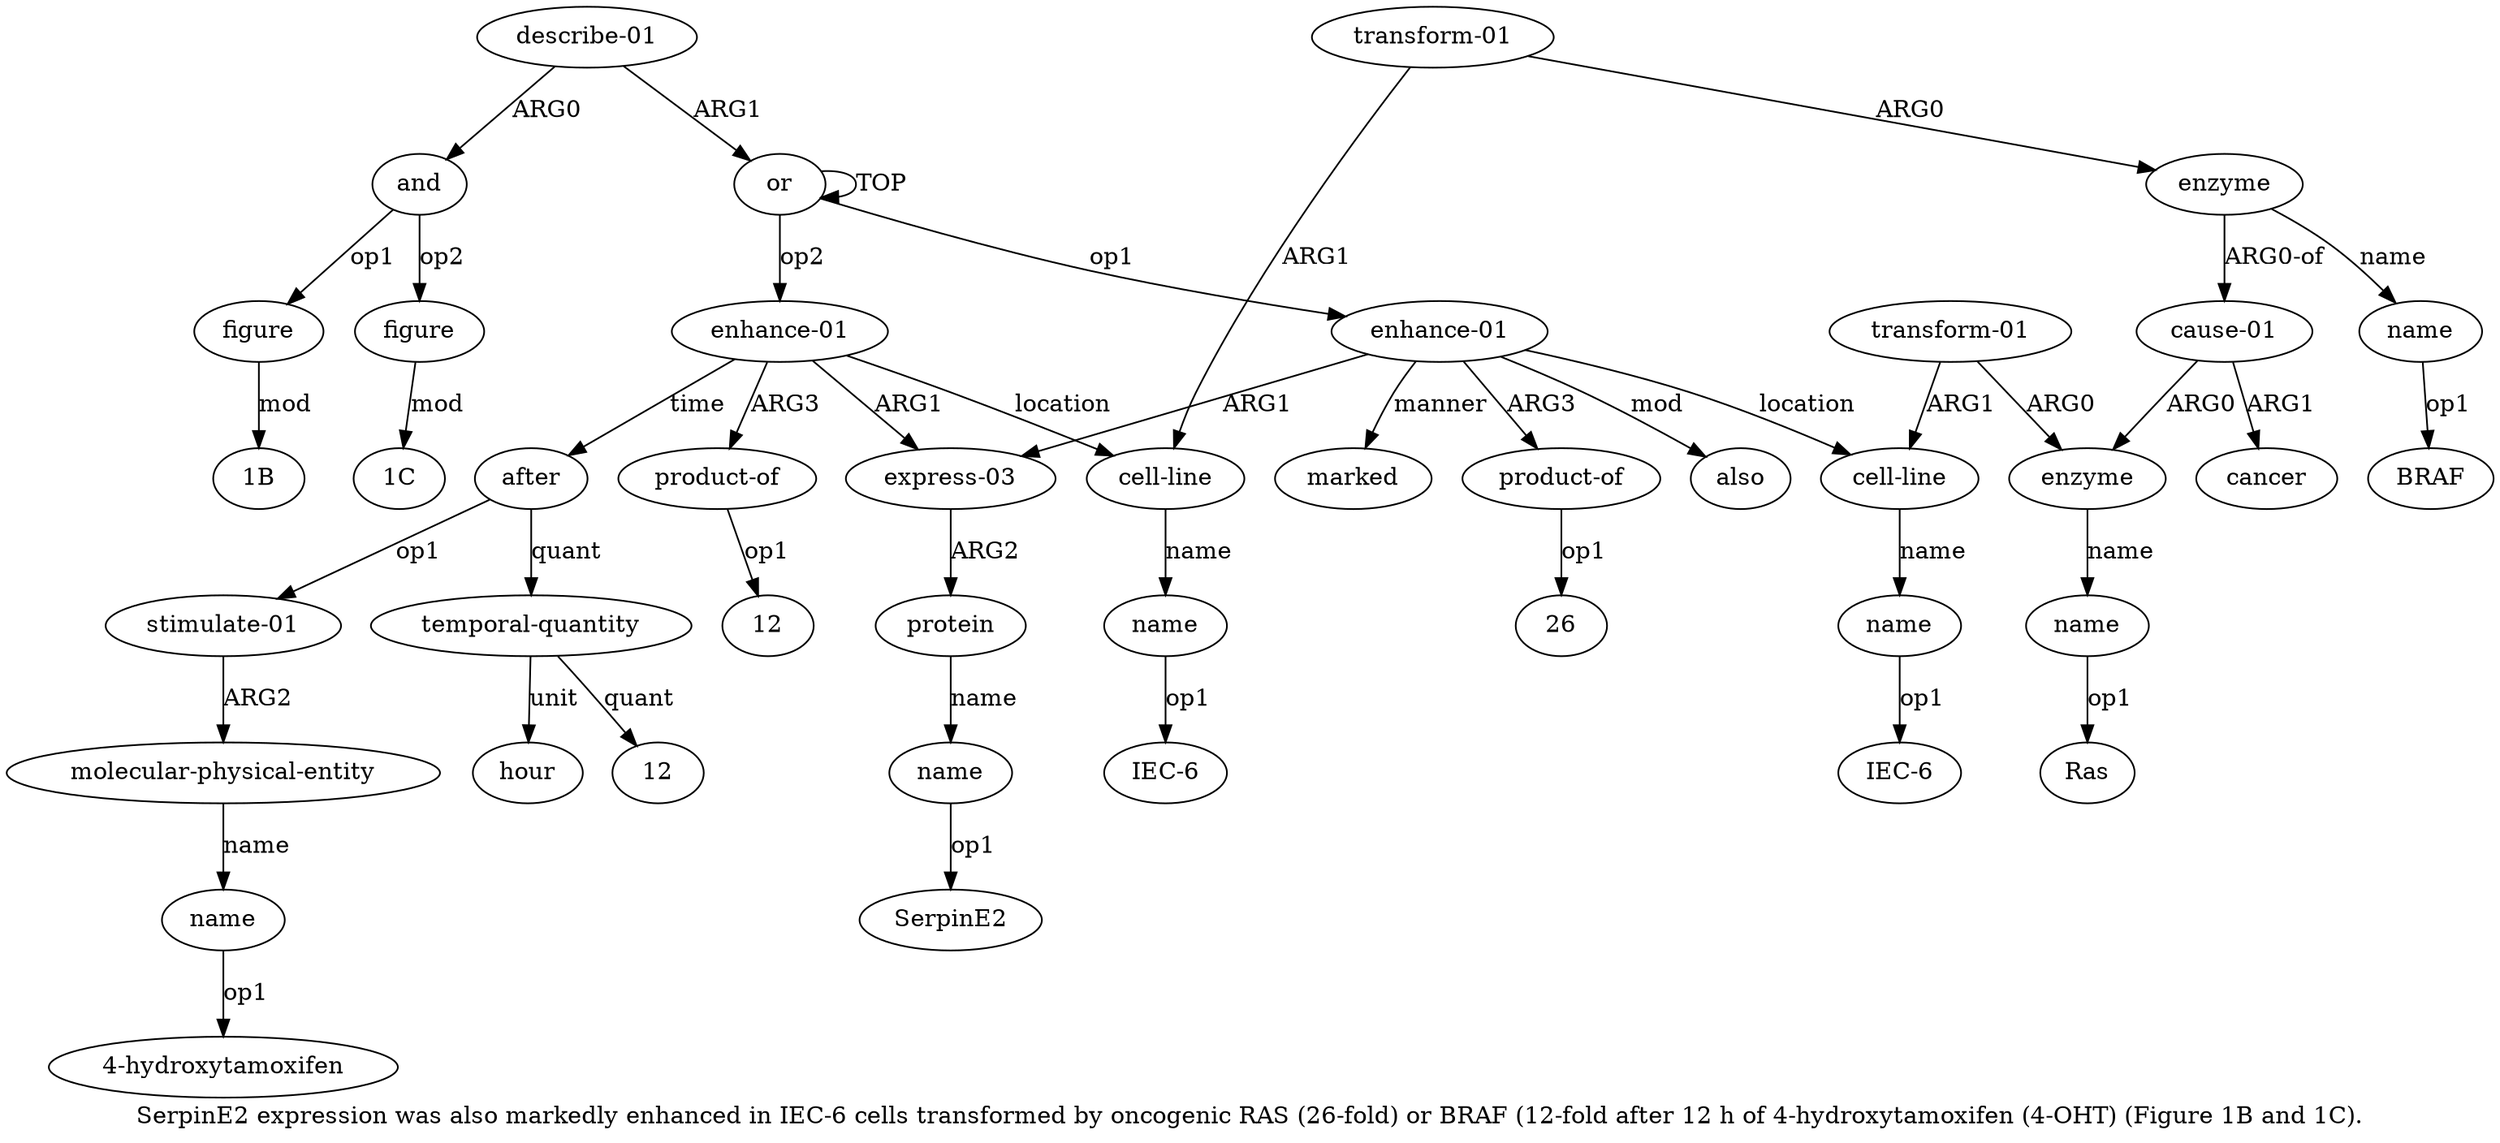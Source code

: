 digraph  {
	graph [label="SerpinE2 expression was also markedly enhanced in IEC-6 cells transformed by oncogenic RAS (26-fold) or BRAF (12-fold after 12 h \
of 4-hydroxytamoxifen (4-OHT) (Figure 1B and 1C)."];
	node [label="\N"];
	a20	 [color=black,
		gold_ind=20,
		gold_label=name,
		label=name,
		test_ind=20,
		test_label=name];
	"a20 4-hydroxytamoxifen"	 [color=black,
		gold_ind=-1,
		gold_label="4-hydroxytamoxifen",
		label="4-hydroxytamoxifen",
		test_ind=-1,
		test_label="4-hydroxytamoxifen"];
	a20 -> "a20 4-hydroxytamoxifen" [key=0,
	color=black,
	gold_label=op1,
	label=op1,
	test_label=op1];
a21 [color=black,
	gold_ind=21,
	gold_label="temporal-quantity",
	label="temporal-quantity",
	test_ind=21,
	test_label="temporal-quantity"];
a22 [color=black,
	gold_ind=22,
	gold_label=hour,
	label=hour,
	test_ind=22,
	test_label=hour];
a21 -> a22 [key=0,
color=black,
gold_label=unit,
label=unit,
test_label=unit];
"a21 12" [color=black,
gold_ind=-1,
gold_label=12,
label=12,
test_ind=-1,
test_label=12];
a21 -> "a21 12" [key=0,
color=black,
gold_label=quant,
label=quant,
test_label=quant];
a23 [color=black,
gold_ind=23,
gold_label="cell-line",
label="cell-line",
test_ind=23,
test_label="cell-line"];
a24 [color=black,
gold_ind=24,
gold_label=name,
label=name,
test_ind=24,
test_label=name];
a23 -> a24 [key=0,
color=black,
gold_label=name,
label=name,
test_label=name];
"a24 IEC-6" [color=black,
gold_ind=-1,
gold_label="IEC-6",
label="IEC-6",
test_ind=-1,
test_label="IEC-6"];
a24 -> "a24 IEC-6" [key=0,
color=black,
gold_label=op1,
label=op1,
test_label=op1];
a25 [color=black,
gold_ind=25,
gold_label="transform-01",
label="transform-01",
test_ind=25,
test_label="transform-01"];
a25 -> a23 [key=0,
color=black,
gold_label=ARG1,
label=ARG1,
test_label=ARG1];
a26 [color=black,
gold_ind=26,
gold_label=enzyme,
label=enzyme,
test_ind=26,
test_label=enzyme];
a25 -> a26 [key=0,
color=black,
gold_label=ARG0,
label=ARG0,
test_label=ARG0];
a27 [color=black,
gold_ind=27,
gold_label=name,
label=name,
test_ind=27,
test_label=name];
a26 -> a27 [key=0,
color=black,
gold_label=name,
label=name,
test_label=name];
a13 [color=black,
gold_ind=13,
gold_label="cause-01",
label="cause-01",
test_ind=13,
test_label="cause-01"];
a26 -> a13 [key=0,
color=black,
gold_label="ARG0-of",
label="ARG0-of",
test_label="ARG0-of"];
"a27 BRAF" [color=black,
gold_ind=-1,
gold_label=BRAF,
label=BRAF,
test_ind=-1,
test_label=BRAF];
a27 -> "a27 BRAF" [key=0,
color=black,
gold_label=op1,
label=op1,
test_label=op1];
a28 [color=black,
gold_ind=28,
gold_label="describe-01",
label="describe-01",
test_ind=28,
test_label="describe-01"];
a29 [color=black,
gold_ind=29,
gold_label=and,
label=and,
test_ind=29,
test_label=and];
a28 -> a29 [key=0,
color=black,
gold_label=ARG0,
label=ARG0,
test_label=ARG0];
a0 [color=black,
gold_ind=0,
gold_label=or,
label=or,
test_ind=0,
test_label=or];
a28 -> a0 [key=0,
color=black,
gold_label=ARG1,
label=ARG1,
test_label=ARG1];
a31 [color=black,
gold_ind=31,
gold_label=figure,
label=figure,
test_ind=31,
test_label=figure];
a29 -> a31 [key=0,
color=black,
gold_label=op2,
label=op2,
test_label=op2];
a30 [color=black,
gold_ind=30,
gold_label=figure,
label=figure,
test_ind=30,
test_label=figure];
a29 -> a30 [key=0,
color=black,
gold_label=op1,
label=op1,
test_label=op1];
"a31 1C" [color=black,
gold_ind=-1,
gold_label="1C",
label="1C",
test_ind=-1,
test_label="1C"];
a31 -> "a31 1C" [key=0,
color=black,
gold_label=mod,
label=mod,
test_label=mod];
"a30 1B" [color=black,
gold_ind=-1,
gold_label="1B",
label="1B",
test_ind=-1,
test_label="1B"];
a30 -> "a30 1B" [key=0,
color=black,
gold_label=mod,
label=mod,
test_label=mod];
"a4 SerpinE2" [color=black,
gold_ind=-1,
gold_label=SerpinE2,
label=SerpinE2,
test_ind=-1,
test_label=SerpinE2];
"a16 12" [color=black,
gold_ind=-1,
gold_label=12,
label=12,
test_ind=-1,
test_label=12];
a15 [color=black,
gold_ind=15,
gold_label="enhance-01",
label="enhance-01",
test_ind=15,
test_label="enhance-01"];
a15 -> a23 [key=0,
color=black,
gold_label=location,
label=location,
test_label=location];
a17 [color=black,
gold_ind=17,
gold_label=after,
label=after,
test_ind=17,
test_label=after];
a15 -> a17 [key=0,
color=black,
gold_label=time,
label=time,
test_label=time];
a16 [color=black,
gold_ind=16,
gold_label="product-of",
label="product-of",
test_ind=16,
test_label="product-of"];
a15 -> a16 [key=0,
color=black,
gold_label=ARG3,
label=ARG3,
test_label=ARG3];
a2 [color=black,
gold_ind=2,
gold_label="express-03",
label="express-03",
test_ind=2,
test_label="express-03"];
a15 -> a2 [key=0,
color=black,
gold_label=ARG1,
label=ARG1,
test_label=ARG1];
a14 [color=black,
gold_ind=14,
gold_label=cancer,
label=cancer,
test_ind=14,
test_label=cancer];
a17 -> a21 [key=0,
color=black,
gold_label=quant,
label=quant,
test_label=quant];
a18 [color=black,
gold_ind=18,
gold_label="stimulate-01",
label="stimulate-01",
test_ind=18,
test_label="stimulate-01"];
a17 -> a18 [key=0,
color=black,
gold_label=op1,
label=op1,
test_label=op1];
a16 -> "a16 12" [key=0,
color=black,
gold_label=op1,
label=op1,
test_label=op1];
a11 [color=black,
gold_ind=11,
gold_label=enzyme,
label=enzyme,
test_ind=11,
test_label=enzyme];
a12 [color=black,
gold_ind=12,
gold_label=name,
label=name,
test_ind=12,
test_label=name];
a11 -> a12 [key=0,
color=black,
gold_label=name,
label=name,
test_label=name];
a10 [color=black,
gold_ind=10,
gold_label="transform-01",
label="transform-01",
test_ind=10,
test_label="transform-01"];
a10 -> a11 [key=0,
color=black,
gold_label=ARG0,
label=ARG0,
test_label=ARG0];
a8 [color=black,
gold_ind=8,
gold_label="cell-line",
label="cell-line",
test_ind=8,
test_label="cell-line"];
a10 -> a8 [key=0,
color=black,
gold_label=ARG1,
label=ARG1,
test_label=ARG1];
a13 -> a14 [key=0,
color=black,
gold_label=ARG1,
label=ARG1,
test_label=ARG1];
a13 -> a11 [key=0,
color=black,
gold_label=ARG0,
label=ARG0,
test_label=ARG0];
"a12 Ras" [color=black,
gold_ind=-1,
gold_label=Ras,
label=Ras,
test_ind=-1,
test_label=Ras];
a12 -> "a12 Ras" [key=0,
color=black,
gold_label=op1,
label=op1,
test_label=op1];
a19 [color=black,
gold_ind=19,
gold_label="molecular-physical-entity",
label="molecular-physical-entity",
test_ind=19,
test_label="molecular-physical-entity"];
a19 -> a20 [key=0,
color=black,
gold_label=name,
label=name,
test_label=name];
a18 -> a19 [key=0,
color=black,
gold_label=ARG2,
label=ARG2,
test_label=ARG2];
"a5 26" [color=black,
gold_ind=-1,
gold_label=26,
label=26,
test_ind=-1,
test_label=26];
a1 [color=black,
gold_ind=1,
gold_label="enhance-01",
label="enhance-01",
test_ind=1,
test_label="enhance-01"];
a1 -> a2 [key=0,
color=black,
gold_label=ARG1,
label=ARG1,
test_label=ARG1];
a5 [color=black,
gold_ind=5,
gold_label="product-of",
label="product-of",
test_ind=5,
test_label="product-of"];
a1 -> a5 [key=0,
color=black,
gold_label=ARG3,
label=ARG3,
test_label=ARG3];
a7 [color=black,
gold_ind=7,
gold_label=also,
label=also,
test_ind=7,
test_label=also];
a1 -> a7 [key=0,
color=black,
gold_label=mod,
label=mod,
test_label=mod];
a6 [color=black,
gold_ind=6,
gold_label=marked,
label=marked,
test_ind=6,
test_label=marked];
a1 -> a6 [key=0,
color=black,
gold_label=manner,
label=manner,
test_label=manner];
a1 -> a8 [key=0,
color=black,
gold_label=location,
label=location,
test_label=location];
a0 -> a15 [key=0,
color=black,
gold_label=op2,
label=op2,
test_label=op2];
a0 -> a1 [key=0,
color=black,
gold_label=op1,
label=op1,
test_label=op1];
a0 -> a0 [key=0,
color=black,
gold_label=TOP,
label=TOP,
test_label=TOP];
a3 [color=black,
gold_ind=3,
gold_label=protein,
label=protein,
test_ind=3,
test_label=protein];
a4 [color=black,
gold_ind=4,
gold_label=name,
label=name,
test_ind=4,
test_label=name];
a3 -> a4 [key=0,
color=black,
gold_label=name,
label=name,
test_label=name];
a2 -> a3 [key=0,
color=black,
gold_label=ARG2,
label=ARG2,
test_label=ARG2];
a5 -> "a5 26" [key=0,
color=black,
gold_label=op1,
label=op1,
test_label=op1];
a4 -> "a4 SerpinE2" [key=0,
color=black,
gold_label=op1,
label=op1,
test_label=op1];
a9 [color=black,
gold_ind=9,
gold_label=name,
label=name,
test_ind=9,
test_label=name];
"a9 IEC-6" [color=black,
gold_ind=-1,
gold_label="IEC-6",
label="IEC-6",
test_ind=-1,
test_label="IEC-6"];
a9 -> "a9 IEC-6" [key=0,
color=black,
gold_label=op1,
label=op1,
test_label=op1];
a8 -> a9 [key=0,
color=black,
gold_label=name,
label=name,
test_label=name];
}
